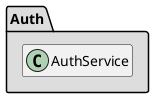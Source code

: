 @startuml
hide class fields
hide class method
hide interface fields
hide interface method

skinparam linetype ortho

package Auth #DDDDDD {
  class AuthService {
    +isLogging$: Subject<boolean>
    +userData: InterfaceUser
    -subscriptions$: Subscription
    -afs: AngularFirestore
    -afAuth: AngularFireAuth
    -ngZone: NgZone
    -router: Router
    -toast: ToastrService
    -translate: TranslateService
    -electronService: ElectronService
    +ngOnInit(): void
    +ngOnDestroy(): void
    +getIsLoggingObservable(): Observable<boolean>
    +SignIn(email: any, password: any): Promise<boolean>
    +SignUp(email: any, password: any): Promise<void | UserCredential>
    +SendVerificationMail(userCredential: UserCredential): Promise<void>
    +ForgotPassword(passwordResetEmail: any): Promise<void>
    +isLoggedIn: boolean
    +GoogleAuth(): Promise<void>
    +GithubAuth(): Promise<void>
    +AuthLoginAnonymously(): Promise<void>
    -AuthLogin(provider: any): Promise<void>
    +SignOut(): Promise<void>
    +AuthCheckLoginRedirect(): Promise<boolean>
    +SetUserData(userCredential: UserCredential): any
    -displayMessage(message: string): void
    -displayError(error: firebase.FirebaseError): void
  }
}

@enduml
